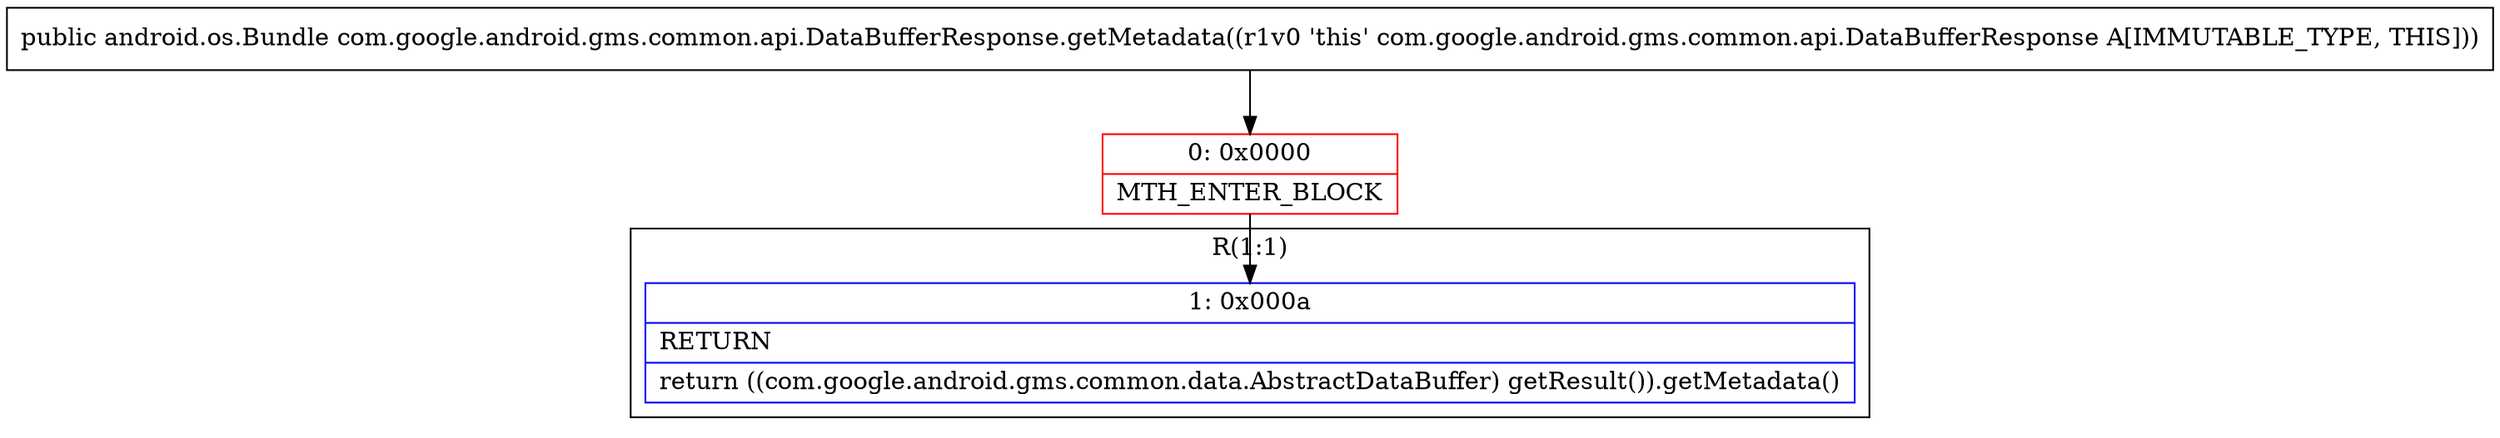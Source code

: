 digraph "CFG forcom.google.android.gms.common.api.DataBufferResponse.getMetadata()Landroid\/os\/Bundle;" {
subgraph cluster_Region_496066669 {
label = "R(1:1)";
node [shape=record,color=blue];
Node_1 [shape=record,label="{1\:\ 0x000a|RETURN\l|return ((com.google.android.gms.common.data.AbstractDataBuffer) getResult()).getMetadata()\l}"];
}
Node_0 [shape=record,color=red,label="{0\:\ 0x0000|MTH_ENTER_BLOCK\l}"];
MethodNode[shape=record,label="{public android.os.Bundle com.google.android.gms.common.api.DataBufferResponse.getMetadata((r1v0 'this' com.google.android.gms.common.api.DataBufferResponse A[IMMUTABLE_TYPE, THIS])) }"];
MethodNode -> Node_0;
Node_0 -> Node_1;
}


